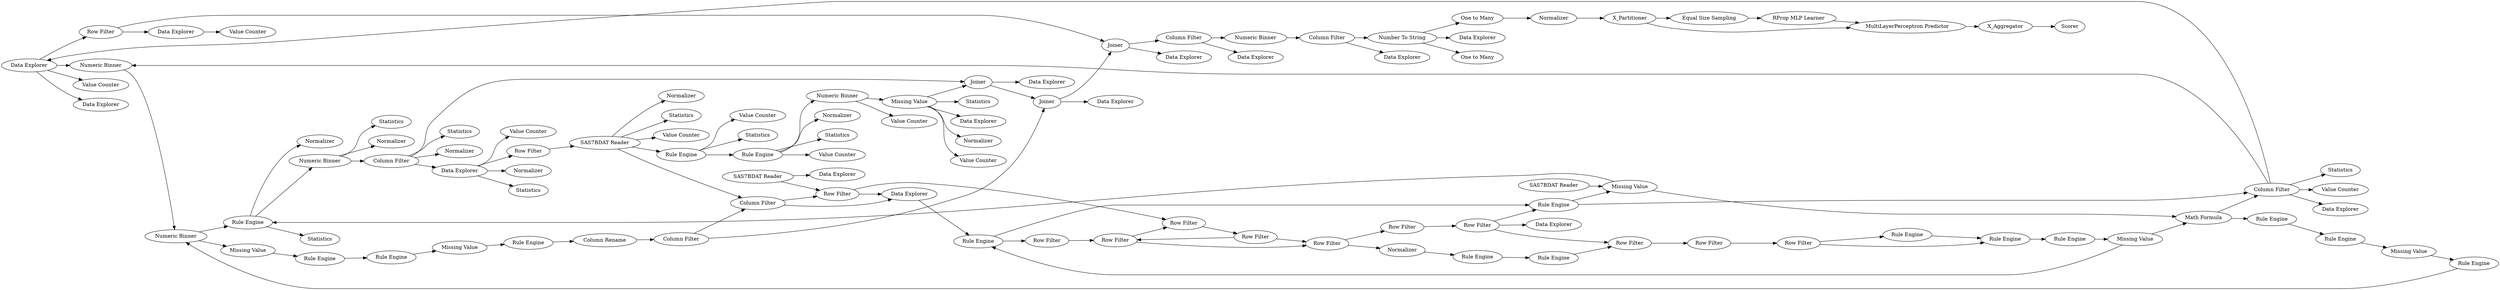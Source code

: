 digraph {
	114 -> 116
	95 -> 98
	82 -> 87
	7 -> 8
	29 -> 34
	8 -> 80
	72 -> 65
	78 -> 79
	2 -> 3
	22 -> 23
	1 -> 76
	43 -> 45
	30 -> 31
	59 -> 58
	11 -> 12
	17 -> 18
	21 -> 28
	93 -> 95
	23 -> 67
	111 -> 105
	114 -> 115
	10 -> 20
	108 -> 112
	3 -> 19
	95 -> 97
	100 -> 101
	18 -> 84
	7 -> 5
	105 -> 106
	23 -> 25
	5 -> 6
	90 -> 93
	2 -> 5
	16 -> 17
	46 -> 90
	13 -> 15
	8 -> 9
	85 -> 82
	87 -> 26
	32 -> 40
	89 -> 7
	6 -> 8
	83 -> 86
	25 -> 26
	1 -> 2
	31 -> 39
	10 -> 11
	20 -> 22
	32 -> 42
	22 -> 24
	98 -> 102
	4 -> 2
	90 -> 103
	43 -> 63
	31 -> 71
	109 -> 108
	73 -> 21
	6 -> 7
	84 -> 85
	88 -> 11
	19 -> 20
	29 -> 37
	101 -> 114
	110 -> 111
	13 -> 14
	32 -> 4
	106 -> 109
	23 -> 59
	12 -> 13
	86 -> 75
	46 -> 48
	93 -> 104
	29 -> 30
	112 -> 113
	18 -> 22
	98 -> 100
	22 -> 61
	79 -> 93
	32 -> 43
	44 -> 72
	28 -> 33
	44 -> 50
	44 -> 49
	10 -> 57
	46 -> 69
	17 -> 19
	31 -> 41
	30 -> 35
	28 -> 36
	26 -> 28
	20 -> 21
	58 -> 68
	79 -> 4
	4 -> 3
	80 -> 77
	22 -> 55
	105 -> 108
	26 -> 83
	101 -> 99
	22 -> 25
	32 -> 62
	72 -> 46
	14 -> 15
	23 -> 56
	44 -> 64
	46 -> 47
	30 -> 90
	75 -> 27
	15 -> 16
	46 -> 70
	81 -> 78
	21 -> 18
	19 -> 89
	114 -> 110
	77 -> 88
	27 -> 81
	71 -> 32
	43 -> 44
	31 -> 66
	9 -> 10
	30 -> 38
	59 -> 95
	28 -> 29
	103 [label="Data Explorer"]
	26 [label="Numeric Binner"]
	3 [label="Data Explorer"]
	6 [label="Row Filter"]
	12 [label="Row Filter"]
	75 [label="Rule Engine"]
	16 [label="Rule Engine"]
	115 [label="Data Explorer"]
	68 [label="Value Counter"]
	28 [label="Rule Engine"]
	23 [label="Data Explorer"]
	47 [label=Statistics]
	11 [label="Row Filter"]
	93 [label=Joiner]
	81 [label="Rule Engine"]
	5 [label="Row Filter"]
	29 [label="Numeric Binner"]
	27 [label="Missing Value"]
	79 [label="Column Filter"]
	9 [label="Row Filter"]
	97 [label="Data Explorer"]
	58 [label="Data Explorer"]
	8 [label="Row Filter"]
	108 [label="MultiLayerPerceptron Predictor"]
	105 [label=X_Partitioner]
	41 [label=Statistics]
	98 [label="Column Filter"]
	1 [label="SAS7BDAT Reader"]
	22 [label="Column Filter"]
	13 [label="Row Filter"]
	43 [label="Rule Engine"]
	44 [label="Rule Engine"]
	104 [label="Data Explorer"]
	102 [label="Data Explorer"]
	71 [label="Row Filter"]
	88 [label="Rule Engine"]
	80 [label=Normalizer]
	39 [label=Normalizer]
	45 [label=Statistics]
	57 [label="Data Explorer"]
	55 [label="Data Explorer"]
	7 [label="Row Filter"]
	21 [label="Missing Value"]
	18 [label="Math Formula"]
	19 [label="Rule Engine"]
	24 [label=Statistics]
	64 [label="Value Counter"]
	56 [label="Data Explorer"]
	15 [label="Rule Engine"]
	25 [label="Numeric Binner"]
	114 [label="Number To String"]
	33 [label=Statistics]
	59 [label="Row Filter"]
	90 [label=Joiner]
	72 [label="Numeric Binner"]
	4 [label="Column Filter"]
	61 [label="Value Counter"]
	77 [label="Rule Engine"]
	14 [label="Rule Engine"]
	83 [label="Missing Value"]
	38 [label=Normalizer]
	99 [label="Data Explorer"]
	35 [label=Statistics]
	62 [label="Value Counter"]
	82 [label="Missing Value"]
	69 [label="Value Counter"]
	65 [label="Value Counter"]
	46 [label="Missing Value"]
	116 [label="One to Many"]
	40 [label=Normalizer]
	30 [label="Column Filter"]
	89 [label="Row Filter"]
	17 [label="Missing Value"]
	78 [label="Column Rename"]
	49 [label=Statistics]
	84 [label="Rule Engine"]
	31 [label="Data Explorer"]
	109 [label="RProp MLP Learner"]
	110 [label="One to Many"]
	10 [label="Row Filter"]
	85 [label="Rule Engine"]
	86 [label="Rule Engine"]
	48 [label=Normalizer]
	50 [label=Normalizer]
	42 [label=Statistics]
	112 [label=X_Aggregator]
	87 [label="Rule Engine"]
	67 [label="Value Counter"]
	101 [label="Column Filter"]
	63 [label="Value Counter"]
	76 [label="Data Explorer"]
	100 [label="Numeric Binner"]
	106 [label="Equal Size Sampling"]
	113 [label=Scorer]
	20 [label="Rule Engine"]
	34 [label=Statistics]
	66 [label="Value Counter"]
	70 [label="Data Explorer"]
	36 [label=Normalizer]
	95 [label=Joiner]
	111 [label=Normalizer]
	73 [label="SAS7BDAT Reader"]
	32 [label="SAS7BDAT Reader"]
	2 [label="Row Filter"]
	37 [label=Normalizer]
	rankdir=LR
}
